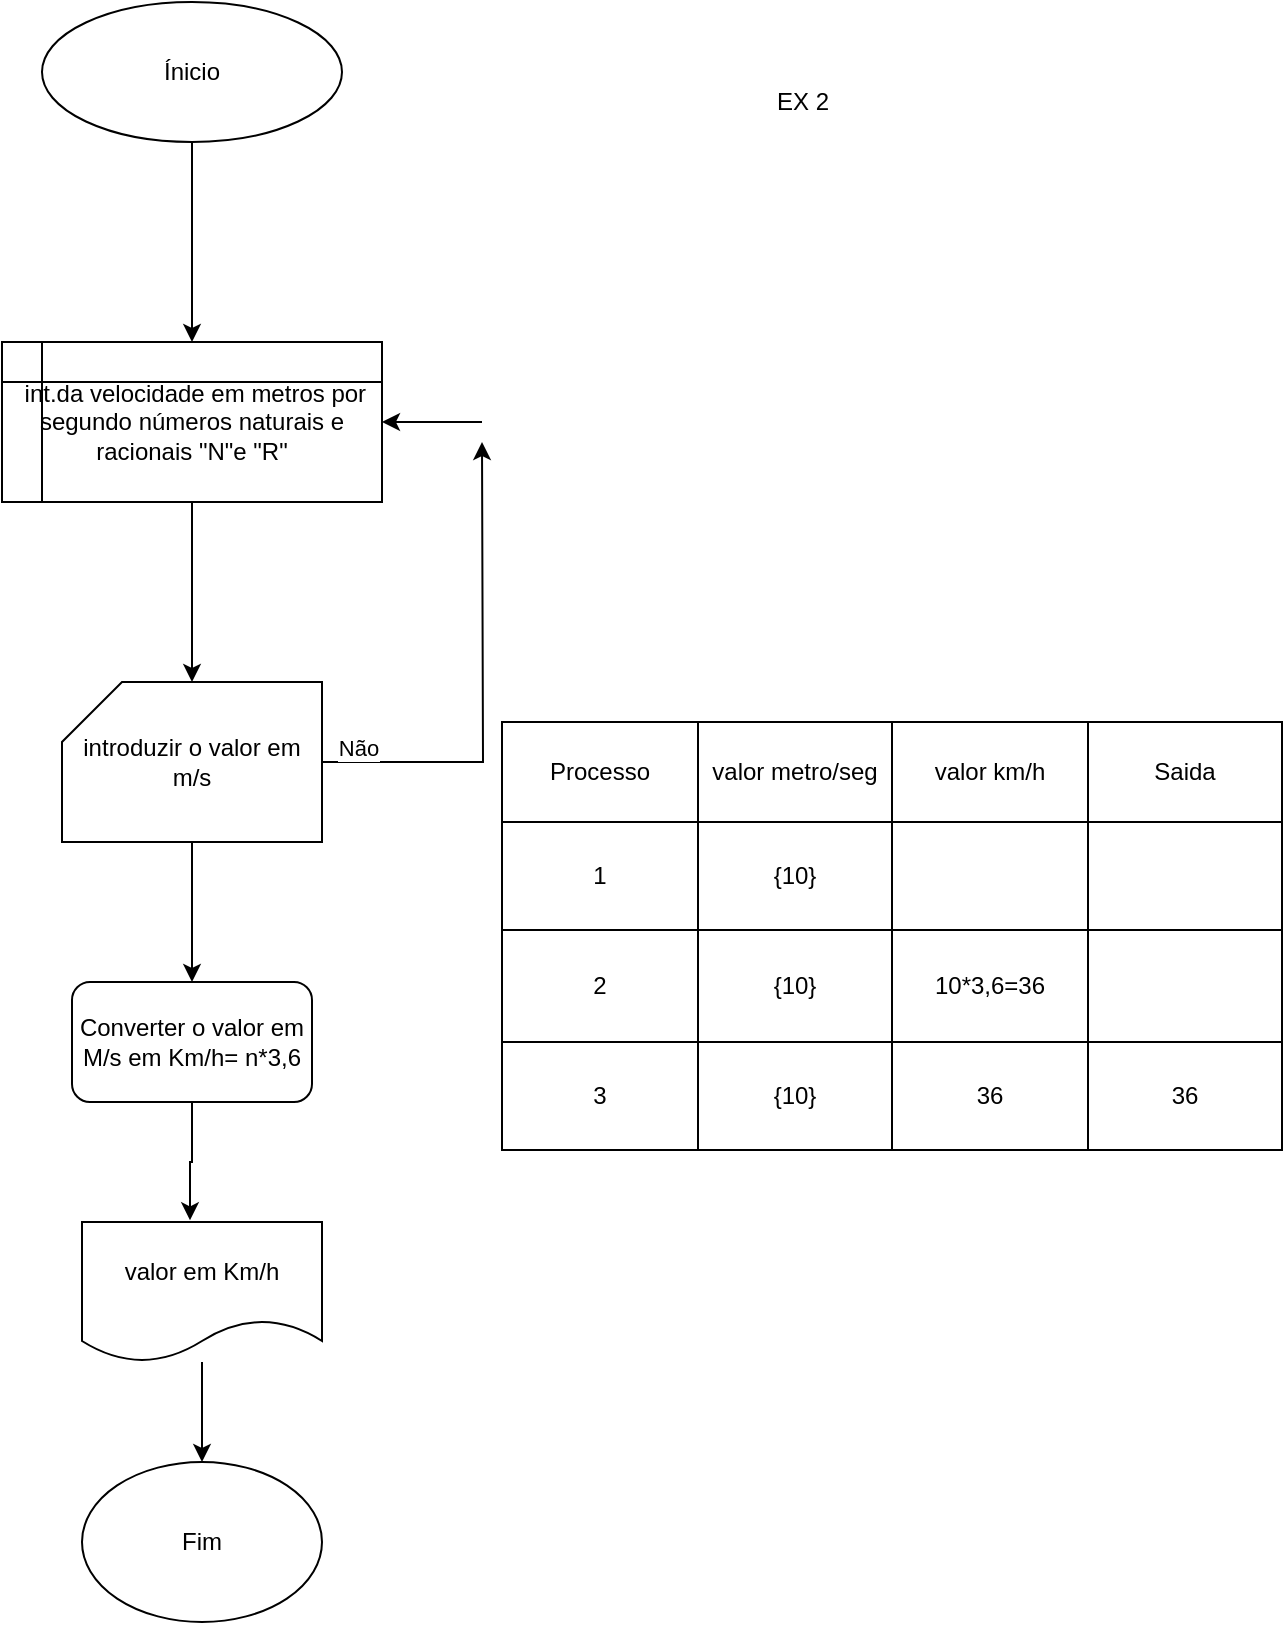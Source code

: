 <mxfile version="13.6.6"><diagram id="QaC4f46jdWt2I2JBx7A_" name="Page-1"><mxGraphModel grid="1" dx="868" dy="480" gridSize="10" guides="1" tooltips="1" connect="1" arrows="1" fold="1" page="1" pageScale="1" pageWidth="827" pageHeight="1169" math="0" shadow="0"><root><mxCell id="0"/><mxCell id="1" parent="0"/><mxCell id="2WN_sGMNZMi0jBzP7bEo-2" parent="1" style="edgeStyle=orthogonalEdgeStyle;rounded=0;orthogonalLoop=1;jettySize=auto;html=1;" edge="1" source="2WN_sGMNZMi0jBzP7bEo-1"><mxGeometry as="geometry" relative="1"><mxPoint as="targetPoint" x="175" y="190"/></mxGeometry></mxCell><mxCell id="2WN_sGMNZMi0jBzP7bEo-1" value="Ínicio" parent="1" style="ellipse;whiteSpace=wrap;html=1;" vertex="1"><mxGeometry as="geometry" x="100" y="20" width="150" height="70"/></mxCell><mxCell id="2WN_sGMNZMi0jBzP7bEo-4" parent="1" style="edgeStyle=orthogonalEdgeStyle;rounded=0;orthogonalLoop=1;jettySize=auto;html=1;" edge="1" source="2WN_sGMNZMi0jBzP7bEo-3"><mxGeometry as="geometry" relative="1"><mxPoint as="targetPoint" x="175" y="360"/></mxGeometry></mxCell><mxCell id="2WN_sGMNZMi0jBzP7bEo-3" value="&amp;nbsp;int.da velocidade em metros por segundo números naturais e racionais &quot;N&quot;e &quot;R&quot;" parent="1" style="shape=internalStorage;whiteSpace=wrap;html=1;backgroundOutline=1;" vertex="1"><mxGeometry as="geometry" x="80" y="190" width="190" height="80"/></mxCell><mxCell id="2WN_sGMNZMi0jBzP7bEo-7" parent="1" style="edgeStyle=orthogonalEdgeStyle;rounded=0;orthogonalLoop=1;jettySize=auto;html=1;" edge="1" source="2WN_sGMNZMi0jBzP7bEo-5"><mxGeometry as="geometry" relative="1"><mxPoint as="targetPoint" x="175" y="510"/></mxGeometry></mxCell><mxCell id="2WN_sGMNZMi0jBzP7bEo-8" parent="1" style="edgeStyle=orthogonalEdgeStyle;rounded=0;orthogonalLoop=1;jettySize=auto;html=1;" edge="1" source="2WN_sGMNZMi0jBzP7bEo-5"><mxGeometry as="geometry" relative="1"><mxPoint as="targetPoint" x="320" y="240"/></mxGeometry></mxCell><mxCell id="2WN_sGMNZMi0jBzP7bEo-19" value="Não" parent="2WN_sGMNZMi0jBzP7bEo-8" style="edgeLabel;html=1;align=center;verticalAlign=middle;resizable=0;points=[];" vertex="1" connectable="0"><mxGeometry as="geometry" x="-0.85" y="7" relative="1"><mxPoint as="offset"/></mxGeometry></mxCell><mxCell id="2WN_sGMNZMi0jBzP7bEo-5" value="introduzir o valor em m/s " parent="1" style="shape=card;whiteSpace=wrap;html=1;direction=east;" vertex="1"><mxGeometry as="geometry" x="110" y="360" width="130" height="80"/></mxCell><mxCell id="2WN_sGMNZMi0jBzP7bEo-18" value="" parent="1" style="endArrow=classic;html=1;entryX=1;entryY=0.5;entryDx=0;entryDy=0;" edge="1" target="2WN_sGMNZMi0jBzP7bEo-3"><mxGeometry as="geometry" width="50" height="50" relative="1"><mxPoint as="sourcePoint" x="320" y="230"/><mxPoint as="targetPoint" x="470" y="220"/></mxGeometry></mxCell><mxCell id="2WN_sGMNZMi0jBzP7bEo-30" parent="1" style="edgeStyle=orthogonalEdgeStyle;rounded=0;orthogonalLoop=1;jettySize=auto;html=1;exitX=0.5;exitY=1;exitDx=0;exitDy=0;entryX=0.45;entryY=-0.012;entryDx=0;entryDy=0;entryPerimeter=0;" edge="1" source="2WN_sGMNZMi0jBzP7bEo-25" target="2WN_sGMNZMi0jBzP7bEo-26"><mxGeometry as="geometry" relative="1"/></mxCell><mxCell id="2WN_sGMNZMi0jBzP7bEo-25" value="Converter o valor em M/s em Km/h= n*3,6" parent="1" style="rounded=1;whiteSpace=wrap;html=1;" vertex="1"><mxGeometry as="geometry" x="115" y="510" width="120" height="60"/></mxCell><mxCell id="2WN_sGMNZMi0jBzP7bEo-33" value="" parent="1" style="edgeStyle=orthogonalEdgeStyle;rounded=0;orthogonalLoop=1;jettySize=auto;html=1;" edge="1" source="2WN_sGMNZMi0jBzP7bEo-26" target="2WN_sGMNZMi0jBzP7bEo-31"><mxGeometry as="geometry" relative="1"/></mxCell><mxCell id="2WN_sGMNZMi0jBzP7bEo-26" value="valor em Km/h" parent="1" style="shape=document;whiteSpace=wrap;html=1;boundedLbl=1;" vertex="1"><mxGeometry as="geometry" x="120" y="630" width="120" height="70"/></mxCell><mxCell id="2WN_sGMNZMi0jBzP7bEo-31" value="Fim" parent="1" style="ellipse;whiteSpace=wrap;html=1;" vertex="1"><mxGeometry as="geometry" x="120" y="750" width="120" height="80"/></mxCell><mxCell id="2WN_sGMNZMi0jBzP7bEo-34" value="" parent="1" style="shape=table;html=1;whiteSpace=wrap;startSize=0;container=1;collapsible=0;childLayout=tableLayout;" vertex="1"><mxGeometry as="geometry" x="330" y="380" width="390" height="214"/></mxCell><mxCell id="2WN_sGMNZMi0jBzP7bEo-35" value="" parent="2WN_sGMNZMi0jBzP7bEo-34" style="shape=partialRectangle;html=1;whiteSpace=wrap;collapsible=0;dropTarget=0;pointerEvents=0;fillColor=none;top=0;left=0;bottom=0;right=0;points=[[0,0.5],[1,0.5]];portConstraint=eastwest;" vertex="1"><mxGeometry as="geometry" width="390" height="50"/></mxCell><mxCell id="2WN_sGMNZMi0jBzP7bEo-36" value="Processo" parent="2WN_sGMNZMi0jBzP7bEo-35" style="shape=partialRectangle;html=1;whiteSpace=wrap;connectable=0;overflow=hidden;fillColor=none;top=0;left=0;bottom=0;right=0;" vertex="1"><mxGeometry as="geometry" width="98" height="50"/></mxCell><mxCell id="2WN_sGMNZMi0jBzP7bEo-37" value="valor metro/seg" parent="2WN_sGMNZMi0jBzP7bEo-35" style="shape=partialRectangle;html=1;whiteSpace=wrap;connectable=0;overflow=hidden;fillColor=none;top=0;left=0;bottom=0;right=0;" vertex="1"><mxGeometry as="geometry" x="98" width="97" height="50"/></mxCell><mxCell id="2WN_sGMNZMi0jBzP7bEo-38" value="valor km/h" parent="2WN_sGMNZMi0jBzP7bEo-35" style="shape=partialRectangle;html=1;whiteSpace=wrap;connectable=0;overflow=hidden;fillColor=none;top=0;left=0;bottom=0;right=0;" vertex="1"><mxGeometry as="geometry" x="195" width="98" height="50"/></mxCell><mxCell id="2WN_sGMNZMi0jBzP7bEo-39" value="Saida" parent="2WN_sGMNZMi0jBzP7bEo-35" style="shape=partialRectangle;html=1;whiteSpace=wrap;connectable=0;overflow=hidden;fillColor=none;top=0;left=0;bottom=0;right=0;" vertex="1"><mxGeometry as="geometry" x="293" width="97" height="50"/></mxCell><mxCell id="2WN_sGMNZMi0jBzP7bEo-40" value="" parent="2WN_sGMNZMi0jBzP7bEo-34" style="shape=partialRectangle;html=1;whiteSpace=wrap;collapsible=0;dropTarget=0;pointerEvents=0;fillColor=none;top=0;left=0;bottom=0;right=0;points=[[0,0.5],[1,0.5]];portConstraint=eastwest;" vertex="1"><mxGeometry as="geometry" y="50" width="390" height="54"/></mxCell><mxCell id="2WN_sGMNZMi0jBzP7bEo-41" value="1" parent="2WN_sGMNZMi0jBzP7bEo-40" style="shape=partialRectangle;html=1;whiteSpace=wrap;connectable=0;overflow=hidden;fillColor=none;top=0;left=0;bottom=0;right=0;" vertex="1"><mxGeometry as="geometry" width="98" height="54"/></mxCell><mxCell id="2WN_sGMNZMi0jBzP7bEo-42" value="{10}" parent="2WN_sGMNZMi0jBzP7bEo-40" style="shape=partialRectangle;html=1;whiteSpace=wrap;connectable=0;overflow=hidden;fillColor=none;top=0;left=0;bottom=0;right=0;" vertex="1"><mxGeometry as="geometry" x="98" width="97" height="54"/></mxCell><mxCell id="2WN_sGMNZMi0jBzP7bEo-43" value="" parent="2WN_sGMNZMi0jBzP7bEo-40" style="shape=partialRectangle;html=1;whiteSpace=wrap;connectable=0;overflow=hidden;fillColor=none;top=0;left=0;bottom=0;right=0;" vertex="1"><mxGeometry as="geometry" x="195" width="98" height="54"/></mxCell><mxCell id="2WN_sGMNZMi0jBzP7bEo-44" value="" parent="2WN_sGMNZMi0jBzP7bEo-40" style="shape=partialRectangle;html=1;whiteSpace=wrap;connectable=0;overflow=hidden;fillColor=none;top=0;left=0;bottom=0;right=0;" vertex="1"><mxGeometry as="geometry" x="293" width="97" height="54"/></mxCell><mxCell id="2WN_sGMNZMi0jBzP7bEo-45" value="" parent="2WN_sGMNZMi0jBzP7bEo-34" style="shape=partialRectangle;html=1;whiteSpace=wrap;collapsible=0;dropTarget=0;pointerEvents=0;fillColor=none;top=0;left=0;bottom=0;right=0;points=[[0,0.5],[1,0.5]];portConstraint=eastwest;" vertex="1"><mxGeometry as="geometry" y="104" width="390" height="56"/></mxCell><mxCell id="2WN_sGMNZMi0jBzP7bEo-46" value="2" parent="2WN_sGMNZMi0jBzP7bEo-45" style="shape=partialRectangle;html=1;whiteSpace=wrap;connectable=0;overflow=hidden;fillColor=none;top=0;left=0;bottom=0;right=0;" vertex="1"><mxGeometry as="geometry" width="98" height="56"/></mxCell><mxCell id="2WN_sGMNZMi0jBzP7bEo-47" value="{10}" parent="2WN_sGMNZMi0jBzP7bEo-45" style="shape=partialRectangle;html=1;whiteSpace=wrap;connectable=0;overflow=hidden;fillColor=none;top=0;left=0;bottom=0;right=0;" vertex="1"><mxGeometry as="geometry" x="98" width="97" height="56"/></mxCell><mxCell id="2WN_sGMNZMi0jBzP7bEo-48" value="10*3,6=36" parent="2WN_sGMNZMi0jBzP7bEo-45" style="shape=partialRectangle;html=1;whiteSpace=wrap;connectable=0;overflow=hidden;fillColor=none;top=0;left=0;bottom=0;right=0;" vertex="1"><mxGeometry as="geometry" x="195" width="98" height="56"/></mxCell><mxCell id="2WN_sGMNZMi0jBzP7bEo-49" value="" parent="2WN_sGMNZMi0jBzP7bEo-45" style="shape=partialRectangle;html=1;whiteSpace=wrap;connectable=0;overflow=hidden;fillColor=none;top=0;left=0;bottom=0;right=0;" vertex="1"><mxGeometry as="geometry" x="293" width="97" height="56"/></mxCell><mxCell id="2WN_sGMNZMi0jBzP7bEo-50" value="" parent="2WN_sGMNZMi0jBzP7bEo-34" style="shape=partialRectangle;html=1;whiteSpace=wrap;collapsible=0;dropTarget=0;pointerEvents=0;fillColor=none;top=0;left=0;bottom=0;right=0;points=[[0,0.5],[1,0.5]];portConstraint=eastwest;" vertex="1"><mxGeometry as="geometry" y="160" width="390" height="54"/></mxCell><mxCell id="2WN_sGMNZMi0jBzP7bEo-51" value="3" parent="2WN_sGMNZMi0jBzP7bEo-50" style="shape=partialRectangle;html=1;whiteSpace=wrap;connectable=0;overflow=hidden;fillColor=none;top=0;left=0;bottom=0;right=0;" vertex="1"><mxGeometry as="geometry" width="98" height="54"/></mxCell><mxCell id="2WN_sGMNZMi0jBzP7bEo-52" value="{10}" parent="2WN_sGMNZMi0jBzP7bEo-50" style="shape=partialRectangle;html=1;whiteSpace=wrap;connectable=0;overflow=hidden;fillColor=none;top=0;left=0;bottom=0;right=0;" vertex="1"><mxGeometry as="geometry" x="98" width="97" height="54"/></mxCell><mxCell id="2WN_sGMNZMi0jBzP7bEo-53" value="36" parent="2WN_sGMNZMi0jBzP7bEo-50" style="shape=partialRectangle;html=1;whiteSpace=wrap;connectable=0;overflow=hidden;fillColor=none;top=0;left=0;bottom=0;right=0;" vertex="1"><mxGeometry as="geometry" x="195" width="98" height="54"/></mxCell><mxCell id="2WN_sGMNZMi0jBzP7bEo-54" value="36" parent="2WN_sGMNZMi0jBzP7bEo-50" style="shape=partialRectangle;html=1;whiteSpace=wrap;connectable=0;overflow=hidden;fillColor=none;top=0;left=0;bottom=0;right=0;" vertex="1"><mxGeometry as="geometry" x="293" width="97" height="54"/></mxCell><mxCell id="2WN_sGMNZMi0jBzP7bEo-55" value="EX 2" parent="1" style="text;html=1;align=center;verticalAlign=middle;resizable=0;points=[];autosize=1;" vertex="1"><mxGeometry as="geometry" x="460" y="60" width="40" height="20"/></mxCell></root></mxGraphModel></diagram></mxfile>